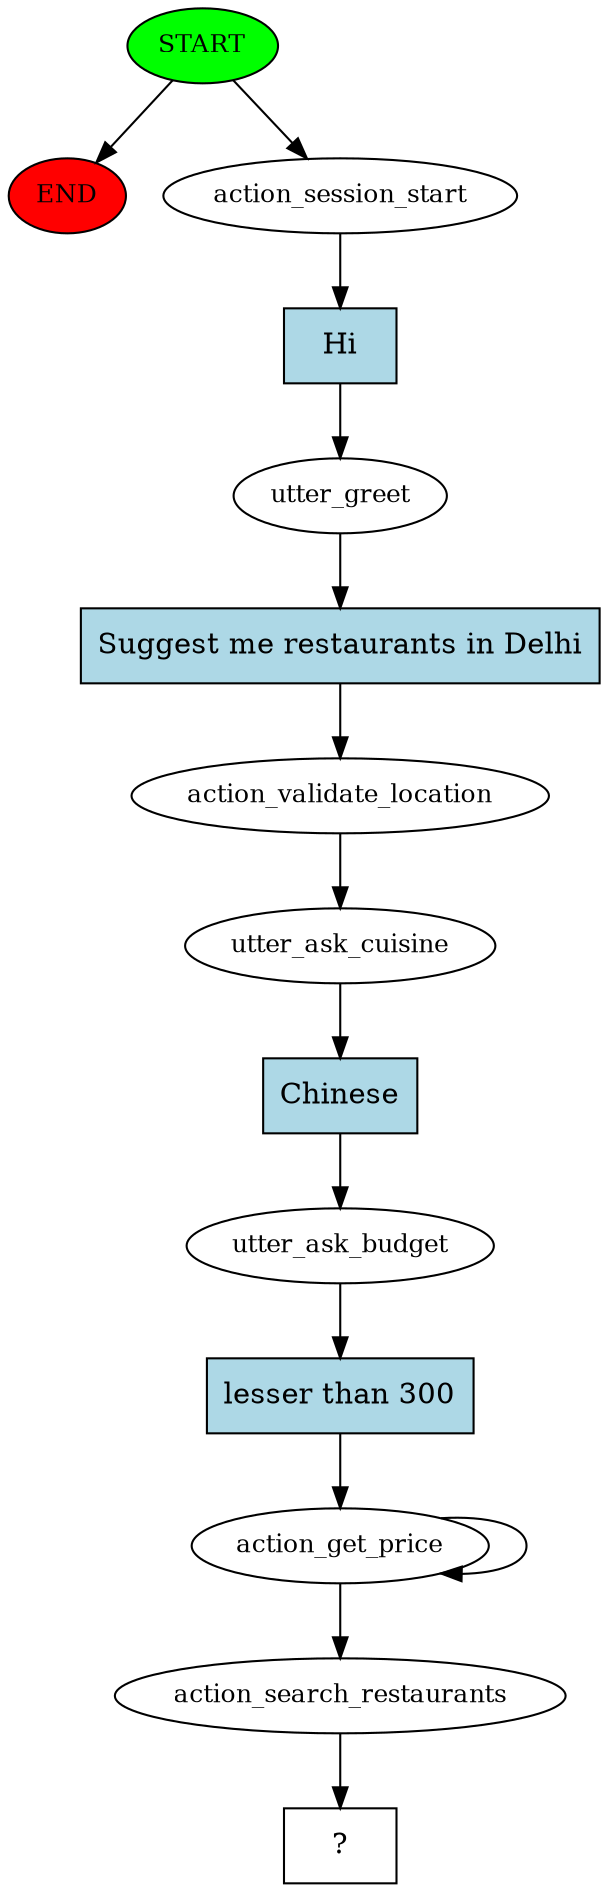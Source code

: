 digraph  {
0 [class="start active", fillcolor=green, fontsize=12, label=START, style=filled];
"-1" [class=end, fillcolor=red, fontsize=12, label=END, style=filled];
1 [class=active, fontsize=12, label=action_session_start];
2 [class=active, fontsize=12, label=utter_greet];
3 [class=active, fontsize=12, label=action_validate_location];
4 [class=active, fontsize=12, label=utter_ask_cuisine];
5 [class=active, fontsize=12, label=utter_ask_budget];
6 [class=active, fontsize=12, label=action_get_price];
9 [class=active, fontsize=12, label=action_search_restaurants];
10 [class="intent dashed active", label="  ?  ", shape=rect];
11 [class="intent active", fillcolor=lightblue, label=Hi, shape=rect, style=filled];
12 [class="intent active", fillcolor=lightblue, label="Suggest me restaurants in Delhi", shape=rect, style=filled];
13 [class="intent active", fillcolor=lightblue, label=Chinese, shape=rect, style=filled];
14 [class="intent active", fillcolor=lightblue, label="lesser than 300", shape=rect, style=filled];
0 -> "-1"  [class="", key=NONE, label=""];
0 -> 1  [class=active, key=NONE, label=""];
1 -> 11  [class=active, key=0];
2 -> 12  [class=active, key=0];
3 -> 4  [class=active, key=NONE, label=""];
4 -> 13  [class=active, key=0];
5 -> 14  [class=active, key=0];
6 -> 6  [class=active, key=NONE, label=""];
6 -> 9  [class=active, key=NONE, label=""];
9 -> 10  [class=active, key=NONE, label=""];
11 -> 2  [class=active, key=0];
12 -> 3  [class=active, key=0];
13 -> 5  [class=active, key=0];
14 -> 6  [class=active, key=0];
}
